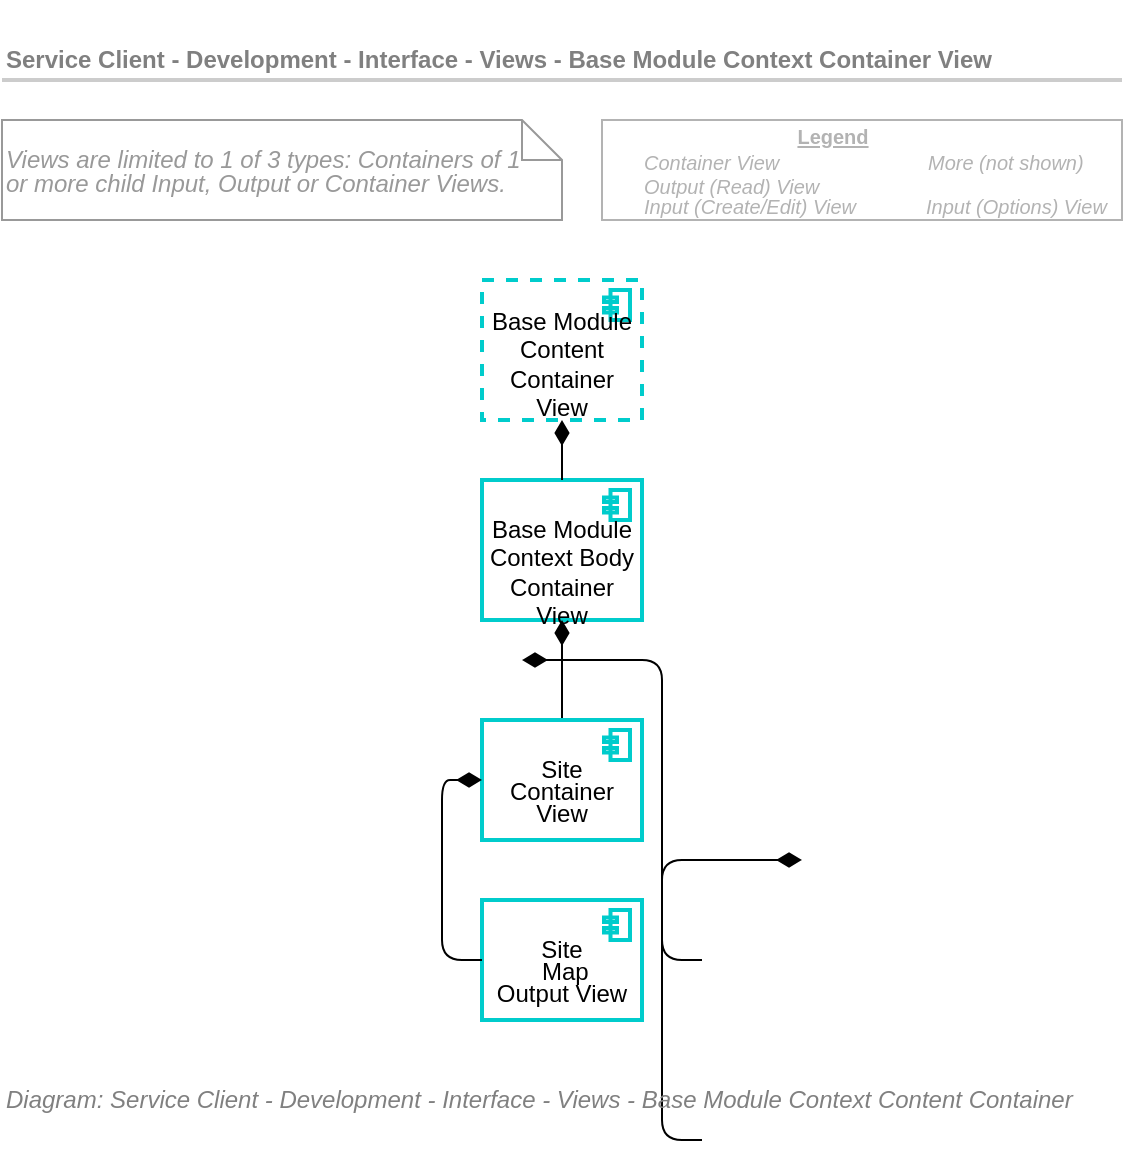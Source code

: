 <mxfile version="20.2.4" type="google"><diagram id="fH8Wm-1j6Id1Jt6WGbc7" name="Page-1"><mxGraphModel grid="1" page="1" gridSize="10" guides="1" tooltips="1" connect="1" arrows="1" fold="1" pageScale="1" pageWidth="827" pageHeight="1169" math="0" shadow="0"><root><mxCell id="0"/><mxCell id="1" parent="0"/><mxCell id="nqLDUIvPMqfIuRwf_0D6-1" value="" style="html=1;endArrow=diamondThin;endFill=1;endSize=10;fontSize=8;entryX=0;entryY=0.5;entryDx=0;entryDy=0;entryPerimeter=0;exitX=0;exitY=0.5;exitDx=0;exitDy=0;exitPerimeter=0;edgeStyle=elbowEdgeStyle;" edge="1" parent="1"><mxGeometry width="160" relative="1" as="geometry"><mxPoint x="470" y="600" as="sourcePoint"/><mxPoint x="380" y="450" as="targetPoint"/><Array as="points"><mxPoint x="450" y="560"/></Array></mxGeometry></mxCell><mxCell id="nqLDUIvPMqfIuRwf_0D6-2" value="&lt;span style=&quot;font-size: 12px ; line-height: 80%&quot;&gt;Base Module&lt;br&gt;Context Body&lt;br&gt;Container View&lt;br style=&quot;font-size: 12px&quot;&gt;&lt;/span&gt;" style="html=1;outlineConnect=0;whiteSpace=wrap;fillColor=none;strokeColor=#00CCCC;shape=mxgraph.archimate3.application;appType=comp;archiType=square;fontSize=12;strokeWidth=2;verticalAlign=top;spacingTop=11;spacingBottom=0;labelPosition=center;verticalLabelPosition=middle;align=center;" vertex="1" parent="1"><mxGeometry x="360" y="360" width="80" height="70" as="geometry"/></mxCell><mxCell id="nqLDUIvPMqfIuRwf_0D6-3" value="" style="html=1;endArrow=diamondThin;endFill=1;edgeStyle=elbowEdgeStyle;endSize=10;fontSize=8;entryX=0.5;entryY=1;entryDx=0;entryDy=0;entryPerimeter=0;elbow=vertical;exitX=0.5;exitY=0;exitDx=0;exitDy=0;exitPerimeter=0;" edge="1" parent="1" source="nqLDUIvPMqfIuRwf_0D6-5" target="nqLDUIvPMqfIuRwf_0D6-2"><mxGeometry width="160" relative="1" as="geometry"><mxPoint x="380" y="470" as="sourcePoint"/><mxPoint x="410" y="430" as="targetPoint"/></mxGeometry></mxCell><mxCell id="nqLDUIvPMqfIuRwf_0D6-4" value="" style="shape=image;html=1;verticalAlign=top;verticalLabelPosition=bottom;labelBackgroundColor=#ffffff;imageAspect=0;aspect=fixed;image=https://cdn1.iconfinder.com/data/icons/material-core/18/check-box-outline-blank-128.png;strokeColor=#00CCCC;strokeWidth=2;fillColor=none;fontSize=12;align=left;" vertex="1" parent="1"><mxGeometry x="360" y="360" width="20" height="20" as="geometry"/></mxCell><mxCell id="nqLDUIvPMqfIuRwf_0D6-5" value="&lt;p style=&quot;line-height: 90%&quot;&gt;Site&lt;br&gt;Container&lt;br&gt;View&lt;/p&gt;" style="html=1;outlineConnect=0;whiteSpace=wrap;fillColor=none;strokeColor=#00CCCC;shape=mxgraph.archimate3.application;appType=comp;archiType=square;fontSize=12;strokeWidth=2;verticalAlign=middle;spacingTop=11;spacingBottom=0;labelPosition=center;verticalLabelPosition=middle;align=center;" vertex="1" parent="1"><mxGeometry x="360" y="480" width="80" height="60" as="geometry"/></mxCell><mxCell id="nqLDUIvPMqfIuRwf_0D6-6" value="" style="html=1;endArrow=diamondThin;endFill=1;endSize=10;fontSize=8;entryX=0;entryY=0.5;entryDx=0;entryDy=0;entryPerimeter=0;exitX=0;exitY=0.5;exitDx=0;exitDy=0;exitPerimeter=0;edgeStyle=elbowEdgeStyle;" edge="1" parent="1"><mxGeometry width="160" relative="1" as="geometry"><mxPoint x="470" y="690" as="sourcePoint"/><mxPoint x="520" y="550" as="targetPoint"/><Array as="points"><mxPoint x="450" y="600"/></Array></mxGeometry></mxCell><mxCell id="nqLDUIvPMqfIuRwf_0D6-7" value="&lt;p style=&quot;line-height: 90%&quot;&gt;Site&lt;br&gt;&amp;nbsp;Map&lt;br&gt;Output View&lt;/p&gt;" style="html=1;outlineConnect=0;whiteSpace=wrap;fillColor=none;strokeColor=#00CCCC;shape=mxgraph.archimate3.application;appType=comp;archiType=square;fontSize=12;strokeWidth=2;verticalAlign=middle;spacingTop=11;spacingBottom=0;labelPosition=center;verticalLabelPosition=middle;align=center;" vertex="1" parent="1"><mxGeometry x="360" y="570" width="80" height="60" as="geometry"/></mxCell><mxCell id="nqLDUIvPMqfIuRwf_0D6-8" value="" style="shape=image;html=1;verticalAlign=top;verticalLabelPosition=bottom;labelBackgroundColor=#ffffff;imageAspect=0;aspect=fixed;image=https://cdn1.iconfinder.com/data/icons/material-core/18/check-box-outline-blank-128.png;strokeColor=#00CCCC;strokeWidth=2;fillColor=none;fontSize=12;align=left;" vertex="1" parent="1"><mxGeometry x="360" y="480" width="20" height="20" as="geometry"/></mxCell><mxCell id="nqLDUIvPMqfIuRwf_0D6-9" value="" style="shape=image;html=1;verticalAlign=top;verticalLabelPosition=bottom;labelBackgroundColor=#ffffff;imageAspect=0;aspect=fixed;image=https://cdn1.iconfinder.com/data/icons/essential-pack-3/24/82.output-128.png;strokeColor=#00CCCC;strokeWidth=2;fillColor=none;fontSize=12;align=left;" vertex="1" parent="1"><mxGeometry x="360" y="570" width="20" height="20" as="geometry"/></mxCell><mxCell id="nqLDUIvPMqfIuRwf_0D6-10" value="" style="html=1;endArrow=diamondThin;endFill=1;endSize=10;fontSize=8;exitX=0;exitY=0.5;exitDx=0;exitDy=0;exitPerimeter=0;edgeStyle=elbowEdgeStyle;entryX=0;entryY=0.5;entryDx=0;entryDy=0;entryPerimeter=0;" edge="1" parent="1" source="nqLDUIvPMqfIuRwf_0D6-7" target="nqLDUIvPMqfIuRwf_0D6-5"><mxGeometry width="160" relative="1" as="geometry"><mxPoint x="480" y="610" as="sourcePoint"/><mxPoint x="480" y="520" as="targetPoint"/><Array as="points"><mxPoint x="340" y="550"/></Array></mxGeometry></mxCell><mxCell id="nqLDUIvPMqfIuRwf_0D6-11" value="&lt;span style=&quot;font-size: 12px ; line-height: 90%&quot;&gt;&lt;br&gt;Base Module Content&lt;br&gt;Container View&lt;br style=&quot;font-size: 12px&quot;&gt;&lt;/span&gt;" style="html=1;outlineConnect=0;whiteSpace=wrap;fillColor=none;strokeColor=#00CCCC;shape=mxgraph.archimate3.application;appType=comp;archiType=square;fontSize=12;verticalAlign=middle;container=1;collapsible=0;strokeWidth=2;dashed=1;" vertex="1" parent="1"><mxGeometry x="360" y="260" width="80" height="70" as="geometry"/></mxCell><mxCell id="nqLDUIvPMqfIuRwf_0D6-12" value="" style="shape=image;html=1;verticalAlign=top;verticalLabelPosition=bottom;labelBackgroundColor=#ffffff;imageAspect=0;aspect=fixed;image=https://cdn1.iconfinder.com/data/icons/material-core/18/check-box-outline-blank-128.png;strokeColor=#00CCCC;strokeWidth=2;fillColor=none;fontSize=12;align=left;" vertex="1" parent="nqLDUIvPMqfIuRwf_0D6-11"><mxGeometry width="20" height="20" as="geometry"/></mxCell><mxCell id="nqLDUIvPMqfIuRwf_0D6-13" value="" style="html=1;endArrow=diamondThin;endFill=1;edgeStyle=elbowEdgeStyle;endSize=10;fontSize=8;entryX=0.5;entryY=1;entryDx=0;entryDy=0;entryPerimeter=0;elbow=vertical;exitX=0.5;exitY=0;exitDx=0;exitDy=0;exitPerimeter=0;" edge="1" parent="1" target="nqLDUIvPMqfIuRwf_0D6-11"><mxGeometry width="160" relative="1" as="geometry"><mxPoint x="400" y="360" as="sourcePoint"/><mxPoint x="410" y="430" as="targetPoint"/></mxGeometry></mxCell><mxCell id="nqLDUIvPMqfIuRwf_0D6-14" value="" style="shape=image;html=1;verticalAlign=top;verticalLabelPosition=bottom;labelBackgroundColor=#ffffff;imageAspect=0;aspect=fixed;image=https://cdn1.iconfinder.com/data/icons/hawcons/32/700315-icon-72-lightning-128.png;strokeColor=#000000;strokeWidth=3;fillColor=#99FFFF;fontSize=12;fontColor=#000000;align=left;" vertex="1" parent="1"><mxGeometry x="420" y="630" width="20" height="20" as="geometry"/></mxCell><mxCell id="nqLDUIvPMqfIuRwf_0D6-15" value="" style="rounded=0;whiteSpace=wrap;html=1;fontSize=10;align=left;container=1;collapsible=0;fontColor=#B3B3B3;strokeColor=#B3B3B3;" vertex="1" parent="1"><mxGeometry x="420" y="180" width="260" height="50" as="geometry"/></mxCell><mxCell id="nqLDUIvPMqfIuRwf_0D6-16" value="Container View" style="text;html=1;strokeColor=none;fillColor=none;align=left;verticalAlign=middle;whiteSpace=wrap;rounded=0;fontSize=10;fontStyle=2;fontColor=#B3B3B3;" vertex="1" parent="nqLDUIvPMqfIuRwf_0D6-15"><mxGeometry x="18.811" y="16.667" width="111.189" height="8.333" as="geometry"/></mxCell><mxCell id="nqLDUIvPMqfIuRwf_0D6-17" value="Output (Read) View" style="text;html=1;strokeColor=none;fillColor=none;align=left;verticalAlign=middle;whiteSpace=wrap;rounded=0;fontSize=10;fontStyle=2;fontColor=#B3B3B3;" vertex="1" parent="nqLDUIvPMqfIuRwf_0D6-15"><mxGeometry x="18.806" y="30.0" width="111.194" height="6.33" as="geometry"/></mxCell><mxCell id="nqLDUIvPMqfIuRwf_0D6-18" value="Input (Create/Edit) View" style="text;html=1;strokeColor=none;fillColor=none;align=left;verticalAlign=middle;whiteSpace=wrap;rounded=0;fontSize=10;fontStyle=2;fontColor=#B3B3B3;" vertex="1" parent="nqLDUIvPMqfIuRwf_0D6-15"><mxGeometry x="18.811" y="39.333" width="111.189" height="8.333" as="geometry"/></mxCell><mxCell id="nqLDUIvPMqfIuRwf_0D6-19" value="Legend" style="text;html=1;strokeColor=none;fillColor=none;align=center;verticalAlign=middle;whiteSpace=wrap;rounded=0;fontSize=10;fontStyle=5;fontColor=#B3B3B3;" vertex="1" parent="nqLDUIvPMqfIuRwf_0D6-15"><mxGeometry x="28.805" width="172.828" height="16.667" as="geometry"/></mxCell><mxCell id="nqLDUIvPMqfIuRwf_0D6-20" value="" style="shape=image;html=1;verticalAlign=top;verticalLabelPosition=bottom;labelBackgroundColor=#ffffff;imageAspect=0;aspect=fixed;image=https://cdn1.iconfinder.com/data/icons/material-core/18/check-box-outline-blank-128.png;strokeColor=#00CCCC;strokeWidth=2;fillColor=none;fontSize=12;align=left;" vertex="1" parent="nqLDUIvPMqfIuRwf_0D6-15"><mxGeometry x="3.498" y="15.83" width="10.0" height="10.0" as="geometry"/></mxCell><mxCell id="nqLDUIvPMqfIuRwf_0D6-21" value="" style="shape=image;html=1;verticalAlign=top;verticalLabelPosition=bottom;labelBackgroundColor=#ffffff;imageAspect=0;aspect=fixed;image=https://cdn3.iconfinder.com/data/icons/arrow-and-interface-4/28/input-2-128.png;strokeColor=#00CCCC;strokeWidth=2;fillColor=none;fontSize=12;align=left;" vertex="1" parent="nqLDUIvPMqfIuRwf_0D6-15"><mxGeometry x="3.498" y="39.33" width="10.0" height="10.0" as="geometry"/></mxCell><mxCell id="nqLDUIvPMqfIuRwf_0D6-22" value="" style="shape=image;html=1;verticalAlign=top;verticalLabelPosition=bottom;labelBackgroundColor=#ffffff;imageAspect=0;aspect=fixed;image=https://cdn1.iconfinder.com/data/icons/essential-pack-3/24/82.output-128.png;strokeColor=#00CCCC;strokeWidth=2;fillColor=none;fontSize=12;align=left;" vertex="1" parent="nqLDUIvPMqfIuRwf_0D6-15"><mxGeometry x="3.498" y="28.17" width="10.0" height="10.0" as="geometry"/></mxCell><mxCell id="nqLDUIvPMqfIuRwf_0D6-23" value="" style="shape=image;html=1;verticalAlign=top;verticalLabelPosition=bottom;labelBackgroundColor=#ffffff;imageAspect=0;aspect=fixed;image=https://cdn2.iconfinder.com/data/icons/font-awesome/1792/ellipsis-h-128.png;strokeColor=#000000;strokeWidth=2;fillColor=#D4E1F5;fontSize=12;fontColor=#000000;opacity=80;align=left;" vertex="1" parent="nqLDUIvPMqfIuRwf_0D6-15"><mxGeometry x="141.667" y="17.0" width="10.0" height="10.0" as="geometry"/></mxCell><mxCell id="nqLDUIvPMqfIuRwf_0D6-24" value="More (not shown)" style="text;html=1;strokeColor=none;fillColor=none;align=left;verticalAlign=middle;whiteSpace=wrap;rounded=0;fontSize=10;fontStyle=2;fontColor=#B3B3B3;" vertex="1" parent="nqLDUIvPMqfIuRwf_0D6-15"><mxGeometry x="161.481" y="18.0" width="98.519" height="6.67" as="geometry"/></mxCell><mxCell id="nqLDUIvPMqfIuRwf_0D6-25" value="" style="shape=image;html=1;verticalAlign=top;verticalLabelPosition=bottom;labelBackgroundColor=none;imageAspect=0;aspect=fixed;image=https://cdn4.iconfinder.com/data/icons/free-ui/64/v-35-128.png;strokeColor=#000000;strokeWidth=3;fillColor=#99FFFF;fontSize=12;fontColor=#000000;align=left;" vertex="1" parent="nqLDUIvPMqfIuRwf_0D6-15"><mxGeometry x="141.667" y="38.0" width="10.0" height="10.0" as="geometry"/></mxCell><mxCell id="nqLDUIvPMqfIuRwf_0D6-26" value="Input (Options) View" style="text;html=1;strokeColor=none;fillColor=none;align=left;verticalAlign=middle;whiteSpace=wrap;rounded=0;fontSize=10;fontStyle=2;fontColor=#B3B3B3;" vertex="1" parent="nqLDUIvPMqfIuRwf_0D6-15"><mxGeometry x="160.003" y="40.0" width="98.519" height="6.67" as="geometry"/></mxCell><mxCell id="nqLDUIvPMqfIuRwf_0D6-27" value="" style="group;spacingRight=21;" connectable="0" vertex="1" parent="1"><mxGeometry x="120" y="180" width="560" height="50" as="geometry"/></mxCell><UserObject label="&lt;p style=&quot;line-height: 100%&quot;&gt;Views are limited to 1 of 3 types: Containers of 1 or more child Input, Output or Container Views.&lt;/p&gt;" link="https://drive.google.com/file/d/1oMV0IeGAAscQwm4mQmpwyKH3BHNU0Zv-/view?usp=sharing" id="nqLDUIvPMqfIuRwf_0D6-28"><mxCell style="shape=note;size=20;whiteSpace=wrap;html=1;strokeWidth=1;fillColor=none;fontSize=12;align=left;fontStyle=2;strokeColor=#999999;fontColor=#999999;spacingRight=8;verticalAlign=middle;" vertex="1" parent="nqLDUIvPMqfIuRwf_0D6-27"><mxGeometry width="280" height="50" as="geometry"/></mxCell></UserObject><mxCell id="nqLDUIvPMqfIuRwf_0D6-29" value="&lt;font style=&quot;font-size: 12px&quot;&gt;Diagram: Service Client - Development - Interface - Views - Base Module Context Content Container&lt;/font&gt;" style="text;strokeColor=none;fillColor=none;html=1;fontSize=12;fontStyle=2;verticalAlign=middle;align=left;shadow=0;glass=0;comic=0;opacity=30;fontColor=#808080;" vertex="1" parent="1"><mxGeometry x="120" y="660" width="520" height="20" as="geometry"/></mxCell><mxCell id="nqLDUIvPMqfIuRwf_0D6-30" value="" style="group;fontSize=12;" connectable="0" vertex="1" parent="1"><mxGeometry x="120" y="120" width="560" height="45" as="geometry"/></mxCell><mxCell id="nqLDUIvPMqfIuRwf_0D6-31" value="&lt;font style=&quot;font-size: 12px&quot;&gt;Service Client - Development - Interface - Views - Base Module Context Container View&lt;/font&gt;" style="text;strokeColor=none;fillColor=none;html=1;fontSize=12;fontStyle=1;verticalAlign=middle;align=left;shadow=0;glass=0;comic=0;opacity=30;fontColor=#808080;" vertex="1" parent="nqLDUIvPMqfIuRwf_0D6-30"><mxGeometry y="20" width="560" height="20" as="geometry"/></mxCell><mxCell id="nqLDUIvPMqfIuRwf_0D6-32" value="" style="line;strokeWidth=2;html=1;shadow=0;glass=0;comic=0;fillColor=none;fontSize=12;fontColor=#CCCCCC;labelBackgroundColor=none;strokeColor=#CCCCCC;" vertex="1" parent="nqLDUIvPMqfIuRwf_0D6-30"><mxGeometry y="35" width="560" height="10" as="geometry"/></mxCell></root></mxGraphModel></diagram></mxfile>